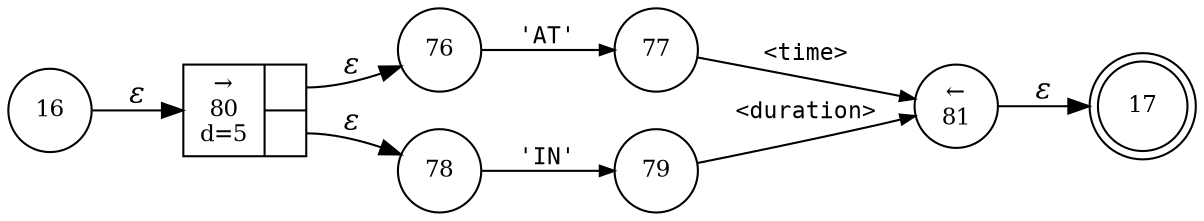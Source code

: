 digraph ATN {
rankdir=LR;
s17[fontsize=11, label="17", shape=doublecircle, fixedsize=true, width=.6];
s16[fontsize=11,label="16", shape=circle, fixedsize=true, width=.55, peripheries=1];
s80[fontsize=11,label="{&rarr;\n80\nd=5|{<p0>|<p1>}}", shape=record, fixedsize=false, peripheries=1];
s81[fontsize=11,label="&larr;\n81", shape=circle, fixedsize=true, width=.55, peripheries=1];
s76[fontsize=11,label="76", shape=circle, fixedsize=true, width=.55, peripheries=1];
s77[fontsize=11,label="77", shape=circle, fixedsize=true, width=.55, peripheries=1];
s78[fontsize=11,label="78", shape=circle, fixedsize=true, width=.55, peripheries=1];
s79[fontsize=11,label="79", shape=circle, fixedsize=true, width=.55, peripheries=1];
s16 -> s80 [fontname="Times-Italic", label="&epsilon;"];
s80:p0 -> s76 [fontname="Times-Italic", label="&epsilon;"];
s80:p1 -> s78 [fontname="Times-Italic", label="&epsilon;"];
s76 -> s77 [fontsize=11, fontname="Courier", arrowsize=.7, label = "'AT'", arrowhead = normal];
s78 -> s79 [fontsize=11, fontname="Courier", arrowsize=.7, label = "'IN'", arrowhead = normal];
s77 -> s81 [fontsize=11, fontname="Courier", arrowsize=.7, label = "<time>", arrowhead = normal];
s79 -> s81 [fontsize=11, fontname="Courier", arrowsize=.7, label = "<duration>", arrowhead = normal];
s81 -> s17 [fontname="Times-Italic", label="&epsilon;"];
}